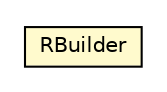 #!/usr/local/bin/dot
#
# Class diagram 
# Generated by UMLGraph version 5.1 (http://www.umlgraph.org/)
#

digraph G {
	edge [fontname="Helvetica",fontsize=10,labelfontname="Helvetica",labelfontsize=10];
	node [fontname="Helvetica",fontsize=10,shape=plaintext];
	nodesep=0.25;
	ranksep=0.5;
	// org.androidtransfuse.model.r.RBuilder
	c20699 [label=<<table title="org.androidtransfuse.model.r.RBuilder" border="0" cellborder="1" cellspacing="0" cellpadding="2" port="p" bgcolor="lemonChiffon" href="./RBuilder.html">
		<tr><td><table border="0" cellspacing="0" cellpadding="1">
<tr><td align="center" balign="center"> RBuilder </td></tr>
		</table></td></tr>
		</table>>, fontname="Helvetica", fontcolor="black", fontsize=10.0];
}

